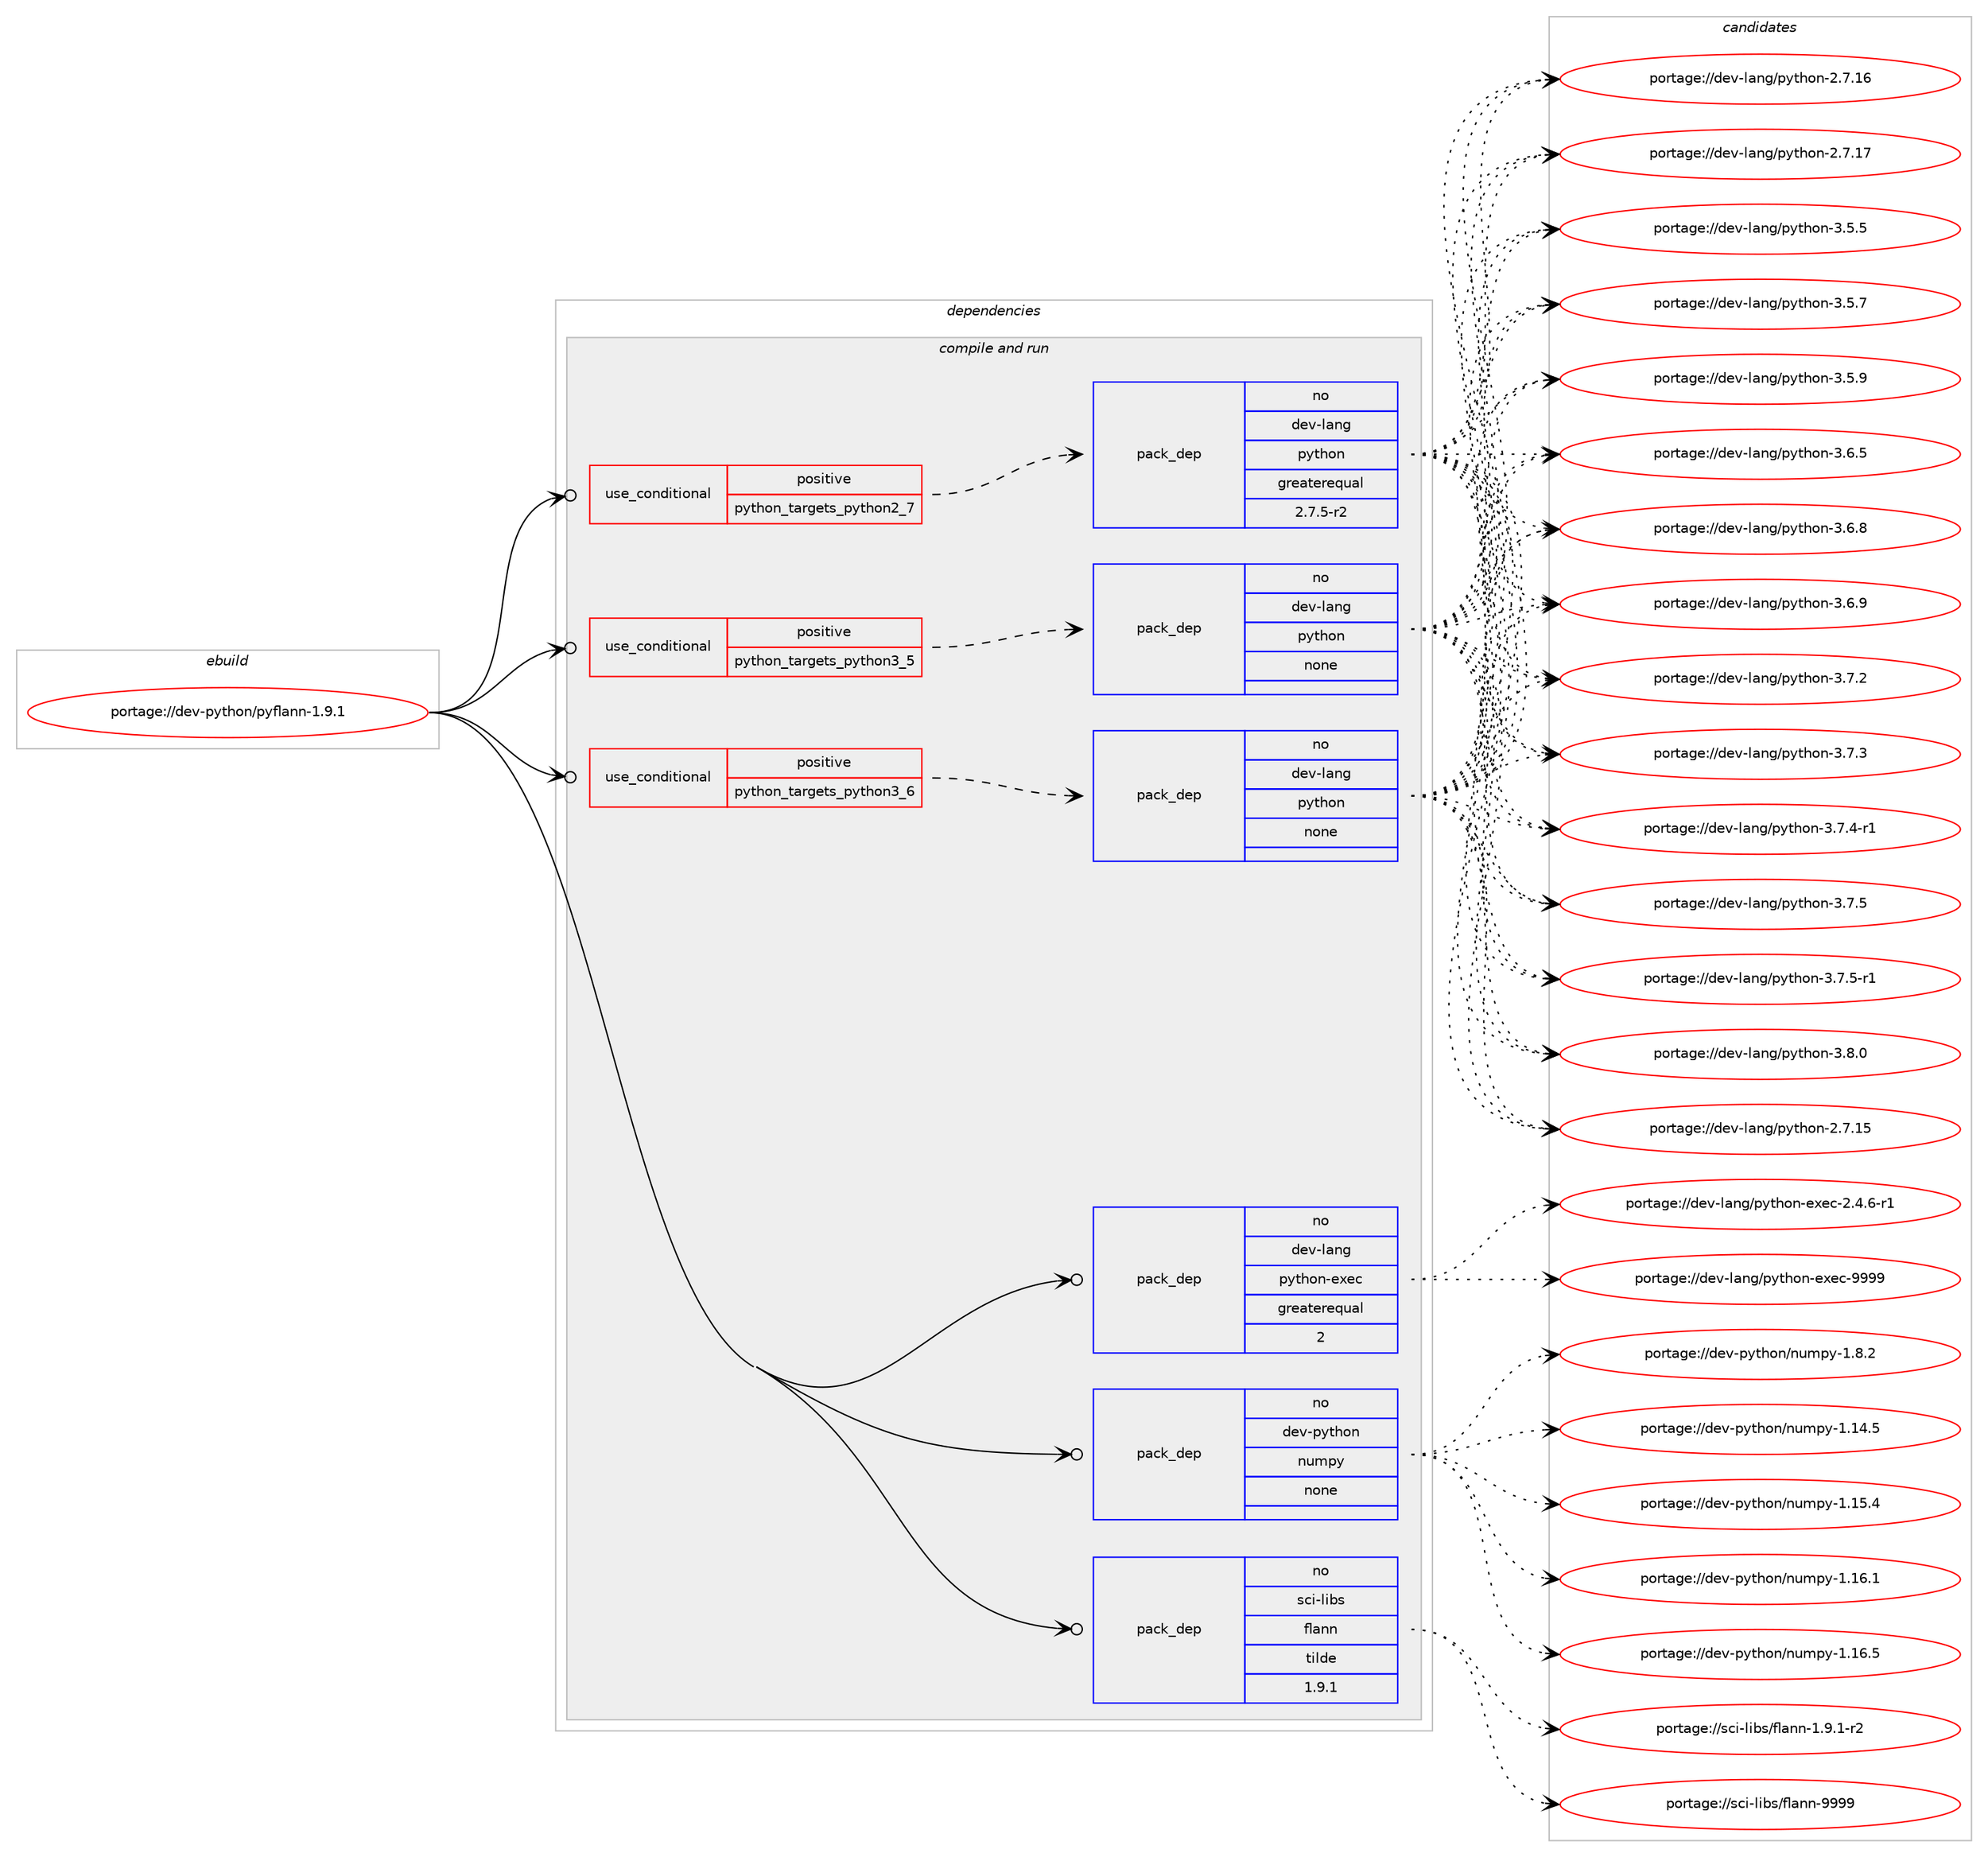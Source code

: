 digraph prolog {

# *************
# Graph options
# *************

newrank=true;
concentrate=true;
compound=true;
graph [rankdir=LR,fontname=Helvetica,fontsize=10,ranksep=1.5];#, ranksep=2.5, nodesep=0.2];
edge  [arrowhead=vee];
node  [fontname=Helvetica,fontsize=10];

# **********
# The ebuild
# **********

subgraph cluster_leftcol {
color=gray;
rank=same;
label=<<i>ebuild</i>>;
id [label="portage://dev-python/pyflann-1.9.1", color=red, width=4, href="../dev-python/pyflann-1.9.1.svg"];
}

# ****************
# The dependencies
# ****************

subgraph cluster_midcol {
color=gray;
label=<<i>dependencies</i>>;
subgraph cluster_compile {
fillcolor="#eeeeee";
style=filled;
label=<<i>compile</i>>;
}
subgraph cluster_compileandrun {
fillcolor="#eeeeee";
style=filled;
label=<<i>compile and run</i>>;
subgraph cond35121 {
dependency160663 [label=<<TABLE BORDER="0" CELLBORDER="1" CELLSPACING="0" CELLPADDING="4"><TR><TD ROWSPAN="3" CELLPADDING="10">use_conditional</TD></TR><TR><TD>positive</TD></TR><TR><TD>python_targets_python2_7</TD></TR></TABLE>>, shape=none, color=red];
subgraph pack122177 {
dependency160664 [label=<<TABLE BORDER="0" CELLBORDER="1" CELLSPACING="0" CELLPADDING="4" WIDTH="220"><TR><TD ROWSPAN="6" CELLPADDING="30">pack_dep</TD></TR><TR><TD WIDTH="110">no</TD></TR><TR><TD>dev-lang</TD></TR><TR><TD>python</TD></TR><TR><TD>greaterequal</TD></TR><TR><TD>2.7.5-r2</TD></TR></TABLE>>, shape=none, color=blue];
}
dependency160663:e -> dependency160664:w [weight=20,style="dashed",arrowhead="vee"];
}
id:e -> dependency160663:w [weight=20,style="solid",arrowhead="odotvee"];
subgraph cond35122 {
dependency160665 [label=<<TABLE BORDER="0" CELLBORDER="1" CELLSPACING="0" CELLPADDING="4"><TR><TD ROWSPAN="3" CELLPADDING="10">use_conditional</TD></TR><TR><TD>positive</TD></TR><TR><TD>python_targets_python3_5</TD></TR></TABLE>>, shape=none, color=red];
subgraph pack122178 {
dependency160666 [label=<<TABLE BORDER="0" CELLBORDER="1" CELLSPACING="0" CELLPADDING="4" WIDTH="220"><TR><TD ROWSPAN="6" CELLPADDING="30">pack_dep</TD></TR><TR><TD WIDTH="110">no</TD></TR><TR><TD>dev-lang</TD></TR><TR><TD>python</TD></TR><TR><TD>none</TD></TR><TR><TD></TD></TR></TABLE>>, shape=none, color=blue];
}
dependency160665:e -> dependency160666:w [weight=20,style="dashed",arrowhead="vee"];
}
id:e -> dependency160665:w [weight=20,style="solid",arrowhead="odotvee"];
subgraph cond35123 {
dependency160667 [label=<<TABLE BORDER="0" CELLBORDER="1" CELLSPACING="0" CELLPADDING="4"><TR><TD ROWSPAN="3" CELLPADDING="10">use_conditional</TD></TR><TR><TD>positive</TD></TR><TR><TD>python_targets_python3_6</TD></TR></TABLE>>, shape=none, color=red];
subgraph pack122179 {
dependency160668 [label=<<TABLE BORDER="0" CELLBORDER="1" CELLSPACING="0" CELLPADDING="4" WIDTH="220"><TR><TD ROWSPAN="6" CELLPADDING="30">pack_dep</TD></TR><TR><TD WIDTH="110">no</TD></TR><TR><TD>dev-lang</TD></TR><TR><TD>python</TD></TR><TR><TD>none</TD></TR><TR><TD></TD></TR></TABLE>>, shape=none, color=blue];
}
dependency160667:e -> dependency160668:w [weight=20,style="dashed",arrowhead="vee"];
}
id:e -> dependency160667:w [weight=20,style="solid",arrowhead="odotvee"];
subgraph pack122180 {
dependency160669 [label=<<TABLE BORDER="0" CELLBORDER="1" CELLSPACING="0" CELLPADDING="4" WIDTH="220"><TR><TD ROWSPAN="6" CELLPADDING="30">pack_dep</TD></TR><TR><TD WIDTH="110">no</TD></TR><TR><TD>dev-lang</TD></TR><TR><TD>python-exec</TD></TR><TR><TD>greaterequal</TD></TR><TR><TD>2</TD></TR></TABLE>>, shape=none, color=blue];
}
id:e -> dependency160669:w [weight=20,style="solid",arrowhead="odotvee"];
subgraph pack122181 {
dependency160670 [label=<<TABLE BORDER="0" CELLBORDER="1" CELLSPACING="0" CELLPADDING="4" WIDTH="220"><TR><TD ROWSPAN="6" CELLPADDING="30">pack_dep</TD></TR><TR><TD WIDTH="110">no</TD></TR><TR><TD>dev-python</TD></TR><TR><TD>numpy</TD></TR><TR><TD>none</TD></TR><TR><TD></TD></TR></TABLE>>, shape=none, color=blue];
}
id:e -> dependency160670:w [weight=20,style="solid",arrowhead="odotvee"];
subgraph pack122182 {
dependency160671 [label=<<TABLE BORDER="0" CELLBORDER="1" CELLSPACING="0" CELLPADDING="4" WIDTH="220"><TR><TD ROWSPAN="6" CELLPADDING="30">pack_dep</TD></TR><TR><TD WIDTH="110">no</TD></TR><TR><TD>sci-libs</TD></TR><TR><TD>flann</TD></TR><TR><TD>tilde</TD></TR><TR><TD>1.9.1</TD></TR></TABLE>>, shape=none, color=blue];
}
id:e -> dependency160671:w [weight=20,style="solid",arrowhead="odotvee"];
}
subgraph cluster_run {
fillcolor="#eeeeee";
style=filled;
label=<<i>run</i>>;
}
}

# **************
# The candidates
# **************

subgraph cluster_choices {
rank=same;
color=gray;
label=<<i>candidates</i>>;

subgraph choice122177 {
color=black;
nodesep=1;
choiceportage10010111845108971101034711212111610411111045504655464953 [label="portage://dev-lang/python-2.7.15", color=red, width=4,href="../dev-lang/python-2.7.15.svg"];
choiceportage10010111845108971101034711212111610411111045504655464954 [label="portage://dev-lang/python-2.7.16", color=red, width=4,href="../dev-lang/python-2.7.16.svg"];
choiceportage10010111845108971101034711212111610411111045504655464955 [label="portage://dev-lang/python-2.7.17", color=red, width=4,href="../dev-lang/python-2.7.17.svg"];
choiceportage100101118451089711010347112121116104111110455146534653 [label="portage://dev-lang/python-3.5.5", color=red, width=4,href="../dev-lang/python-3.5.5.svg"];
choiceportage100101118451089711010347112121116104111110455146534655 [label="portage://dev-lang/python-3.5.7", color=red, width=4,href="../dev-lang/python-3.5.7.svg"];
choiceportage100101118451089711010347112121116104111110455146534657 [label="portage://dev-lang/python-3.5.9", color=red, width=4,href="../dev-lang/python-3.5.9.svg"];
choiceportage100101118451089711010347112121116104111110455146544653 [label="portage://dev-lang/python-3.6.5", color=red, width=4,href="../dev-lang/python-3.6.5.svg"];
choiceportage100101118451089711010347112121116104111110455146544656 [label="portage://dev-lang/python-3.6.8", color=red, width=4,href="../dev-lang/python-3.6.8.svg"];
choiceportage100101118451089711010347112121116104111110455146544657 [label="portage://dev-lang/python-3.6.9", color=red, width=4,href="../dev-lang/python-3.6.9.svg"];
choiceportage100101118451089711010347112121116104111110455146554650 [label="portage://dev-lang/python-3.7.2", color=red, width=4,href="../dev-lang/python-3.7.2.svg"];
choiceportage100101118451089711010347112121116104111110455146554651 [label="portage://dev-lang/python-3.7.3", color=red, width=4,href="../dev-lang/python-3.7.3.svg"];
choiceportage1001011184510897110103471121211161041111104551465546524511449 [label="portage://dev-lang/python-3.7.4-r1", color=red, width=4,href="../dev-lang/python-3.7.4-r1.svg"];
choiceportage100101118451089711010347112121116104111110455146554653 [label="portage://dev-lang/python-3.7.5", color=red, width=4,href="../dev-lang/python-3.7.5.svg"];
choiceportage1001011184510897110103471121211161041111104551465546534511449 [label="portage://dev-lang/python-3.7.5-r1", color=red, width=4,href="../dev-lang/python-3.7.5-r1.svg"];
choiceportage100101118451089711010347112121116104111110455146564648 [label="portage://dev-lang/python-3.8.0", color=red, width=4,href="../dev-lang/python-3.8.0.svg"];
dependency160664:e -> choiceportage10010111845108971101034711212111610411111045504655464953:w [style=dotted,weight="100"];
dependency160664:e -> choiceportage10010111845108971101034711212111610411111045504655464954:w [style=dotted,weight="100"];
dependency160664:e -> choiceportage10010111845108971101034711212111610411111045504655464955:w [style=dotted,weight="100"];
dependency160664:e -> choiceportage100101118451089711010347112121116104111110455146534653:w [style=dotted,weight="100"];
dependency160664:e -> choiceportage100101118451089711010347112121116104111110455146534655:w [style=dotted,weight="100"];
dependency160664:e -> choiceportage100101118451089711010347112121116104111110455146534657:w [style=dotted,weight="100"];
dependency160664:e -> choiceportage100101118451089711010347112121116104111110455146544653:w [style=dotted,weight="100"];
dependency160664:e -> choiceportage100101118451089711010347112121116104111110455146544656:w [style=dotted,weight="100"];
dependency160664:e -> choiceportage100101118451089711010347112121116104111110455146544657:w [style=dotted,weight="100"];
dependency160664:e -> choiceportage100101118451089711010347112121116104111110455146554650:w [style=dotted,weight="100"];
dependency160664:e -> choiceportage100101118451089711010347112121116104111110455146554651:w [style=dotted,weight="100"];
dependency160664:e -> choiceportage1001011184510897110103471121211161041111104551465546524511449:w [style=dotted,weight="100"];
dependency160664:e -> choiceportage100101118451089711010347112121116104111110455146554653:w [style=dotted,weight="100"];
dependency160664:e -> choiceportage1001011184510897110103471121211161041111104551465546534511449:w [style=dotted,weight="100"];
dependency160664:e -> choiceportage100101118451089711010347112121116104111110455146564648:w [style=dotted,weight="100"];
}
subgraph choice122178 {
color=black;
nodesep=1;
choiceportage10010111845108971101034711212111610411111045504655464953 [label="portage://dev-lang/python-2.7.15", color=red, width=4,href="../dev-lang/python-2.7.15.svg"];
choiceportage10010111845108971101034711212111610411111045504655464954 [label="portage://dev-lang/python-2.7.16", color=red, width=4,href="../dev-lang/python-2.7.16.svg"];
choiceportage10010111845108971101034711212111610411111045504655464955 [label="portage://dev-lang/python-2.7.17", color=red, width=4,href="../dev-lang/python-2.7.17.svg"];
choiceportage100101118451089711010347112121116104111110455146534653 [label="portage://dev-lang/python-3.5.5", color=red, width=4,href="../dev-lang/python-3.5.5.svg"];
choiceportage100101118451089711010347112121116104111110455146534655 [label="portage://dev-lang/python-3.5.7", color=red, width=4,href="../dev-lang/python-3.5.7.svg"];
choiceportage100101118451089711010347112121116104111110455146534657 [label="portage://dev-lang/python-3.5.9", color=red, width=4,href="../dev-lang/python-3.5.9.svg"];
choiceportage100101118451089711010347112121116104111110455146544653 [label="portage://dev-lang/python-3.6.5", color=red, width=4,href="../dev-lang/python-3.6.5.svg"];
choiceportage100101118451089711010347112121116104111110455146544656 [label="portage://dev-lang/python-3.6.8", color=red, width=4,href="../dev-lang/python-3.6.8.svg"];
choiceportage100101118451089711010347112121116104111110455146544657 [label="portage://dev-lang/python-3.6.9", color=red, width=4,href="../dev-lang/python-3.6.9.svg"];
choiceportage100101118451089711010347112121116104111110455146554650 [label="portage://dev-lang/python-3.7.2", color=red, width=4,href="../dev-lang/python-3.7.2.svg"];
choiceportage100101118451089711010347112121116104111110455146554651 [label="portage://dev-lang/python-3.7.3", color=red, width=4,href="../dev-lang/python-3.7.3.svg"];
choiceportage1001011184510897110103471121211161041111104551465546524511449 [label="portage://dev-lang/python-3.7.4-r1", color=red, width=4,href="../dev-lang/python-3.7.4-r1.svg"];
choiceportage100101118451089711010347112121116104111110455146554653 [label="portage://dev-lang/python-3.7.5", color=red, width=4,href="../dev-lang/python-3.7.5.svg"];
choiceportage1001011184510897110103471121211161041111104551465546534511449 [label="portage://dev-lang/python-3.7.5-r1", color=red, width=4,href="../dev-lang/python-3.7.5-r1.svg"];
choiceportage100101118451089711010347112121116104111110455146564648 [label="portage://dev-lang/python-3.8.0", color=red, width=4,href="../dev-lang/python-3.8.0.svg"];
dependency160666:e -> choiceportage10010111845108971101034711212111610411111045504655464953:w [style=dotted,weight="100"];
dependency160666:e -> choiceportage10010111845108971101034711212111610411111045504655464954:w [style=dotted,weight="100"];
dependency160666:e -> choiceportage10010111845108971101034711212111610411111045504655464955:w [style=dotted,weight="100"];
dependency160666:e -> choiceportage100101118451089711010347112121116104111110455146534653:w [style=dotted,weight="100"];
dependency160666:e -> choiceportage100101118451089711010347112121116104111110455146534655:w [style=dotted,weight="100"];
dependency160666:e -> choiceportage100101118451089711010347112121116104111110455146534657:w [style=dotted,weight="100"];
dependency160666:e -> choiceportage100101118451089711010347112121116104111110455146544653:w [style=dotted,weight="100"];
dependency160666:e -> choiceportage100101118451089711010347112121116104111110455146544656:w [style=dotted,weight="100"];
dependency160666:e -> choiceportage100101118451089711010347112121116104111110455146544657:w [style=dotted,weight="100"];
dependency160666:e -> choiceportage100101118451089711010347112121116104111110455146554650:w [style=dotted,weight="100"];
dependency160666:e -> choiceportage100101118451089711010347112121116104111110455146554651:w [style=dotted,weight="100"];
dependency160666:e -> choiceportage1001011184510897110103471121211161041111104551465546524511449:w [style=dotted,weight="100"];
dependency160666:e -> choiceportage100101118451089711010347112121116104111110455146554653:w [style=dotted,weight="100"];
dependency160666:e -> choiceportage1001011184510897110103471121211161041111104551465546534511449:w [style=dotted,weight="100"];
dependency160666:e -> choiceportage100101118451089711010347112121116104111110455146564648:w [style=dotted,weight="100"];
}
subgraph choice122179 {
color=black;
nodesep=1;
choiceportage10010111845108971101034711212111610411111045504655464953 [label="portage://dev-lang/python-2.7.15", color=red, width=4,href="../dev-lang/python-2.7.15.svg"];
choiceportage10010111845108971101034711212111610411111045504655464954 [label="portage://dev-lang/python-2.7.16", color=red, width=4,href="../dev-lang/python-2.7.16.svg"];
choiceportage10010111845108971101034711212111610411111045504655464955 [label="portage://dev-lang/python-2.7.17", color=red, width=4,href="../dev-lang/python-2.7.17.svg"];
choiceportage100101118451089711010347112121116104111110455146534653 [label="portage://dev-lang/python-3.5.5", color=red, width=4,href="../dev-lang/python-3.5.5.svg"];
choiceportage100101118451089711010347112121116104111110455146534655 [label="portage://dev-lang/python-3.5.7", color=red, width=4,href="../dev-lang/python-3.5.7.svg"];
choiceportage100101118451089711010347112121116104111110455146534657 [label="portage://dev-lang/python-3.5.9", color=red, width=4,href="../dev-lang/python-3.5.9.svg"];
choiceportage100101118451089711010347112121116104111110455146544653 [label="portage://dev-lang/python-3.6.5", color=red, width=4,href="../dev-lang/python-3.6.5.svg"];
choiceportage100101118451089711010347112121116104111110455146544656 [label="portage://dev-lang/python-3.6.8", color=red, width=4,href="../dev-lang/python-3.6.8.svg"];
choiceportage100101118451089711010347112121116104111110455146544657 [label="portage://dev-lang/python-3.6.9", color=red, width=4,href="../dev-lang/python-3.6.9.svg"];
choiceportage100101118451089711010347112121116104111110455146554650 [label="portage://dev-lang/python-3.7.2", color=red, width=4,href="../dev-lang/python-3.7.2.svg"];
choiceportage100101118451089711010347112121116104111110455146554651 [label="portage://dev-lang/python-3.7.3", color=red, width=4,href="../dev-lang/python-3.7.3.svg"];
choiceportage1001011184510897110103471121211161041111104551465546524511449 [label="portage://dev-lang/python-3.7.4-r1", color=red, width=4,href="../dev-lang/python-3.7.4-r1.svg"];
choiceportage100101118451089711010347112121116104111110455146554653 [label="portage://dev-lang/python-3.7.5", color=red, width=4,href="../dev-lang/python-3.7.5.svg"];
choiceportage1001011184510897110103471121211161041111104551465546534511449 [label="portage://dev-lang/python-3.7.5-r1", color=red, width=4,href="../dev-lang/python-3.7.5-r1.svg"];
choiceportage100101118451089711010347112121116104111110455146564648 [label="portage://dev-lang/python-3.8.0", color=red, width=4,href="../dev-lang/python-3.8.0.svg"];
dependency160668:e -> choiceportage10010111845108971101034711212111610411111045504655464953:w [style=dotted,weight="100"];
dependency160668:e -> choiceportage10010111845108971101034711212111610411111045504655464954:w [style=dotted,weight="100"];
dependency160668:e -> choiceportage10010111845108971101034711212111610411111045504655464955:w [style=dotted,weight="100"];
dependency160668:e -> choiceportage100101118451089711010347112121116104111110455146534653:w [style=dotted,weight="100"];
dependency160668:e -> choiceportage100101118451089711010347112121116104111110455146534655:w [style=dotted,weight="100"];
dependency160668:e -> choiceportage100101118451089711010347112121116104111110455146534657:w [style=dotted,weight="100"];
dependency160668:e -> choiceportage100101118451089711010347112121116104111110455146544653:w [style=dotted,weight="100"];
dependency160668:e -> choiceportage100101118451089711010347112121116104111110455146544656:w [style=dotted,weight="100"];
dependency160668:e -> choiceportage100101118451089711010347112121116104111110455146544657:w [style=dotted,weight="100"];
dependency160668:e -> choiceportage100101118451089711010347112121116104111110455146554650:w [style=dotted,weight="100"];
dependency160668:e -> choiceportage100101118451089711010347112121116104111110455146554651:w [style=dotted,weight="100"];
dependency160668:e -> choiceportage1001011184510897110103471121211161041111104551465546524511449:w [style=dotted,weight="100"];
dependency160668:e -> choiceportage100101118451089711010347112121116104111110455146554653:w [style=dotted,weight="100"];
dependency160668:e -> choiceportage1001011184510897110103471121211161041111104551465546534511449:w [style=dotted,weight="100"];
dependency160668:e -> choiceportage100101118451089711010347112121116104111110455146564648:w [style=dotted,weight="100"];
}
subgraph choice122180 {
color=black;
nodesep=1;
choiceportage10010111845108971101034711212111610411111045101120101994550465246544511449 [label="portage://dev-lang/python-exec-2.4.6-r1", color=red, width=4,href="../dev-lang/python-exec-2.4.6-r1.svg"];
choiceportage10010111845108971101034711212111610411111045101120101994557575757 [label="portage://dev-lang/python-exec-9999", color=red, width=4,href="../dev-lang/python-exec-9999.svg"];
dependency160669:e -> choiceportage10010111845108971101034711212111610411111045101120101994550465246544511449:w [style=dotted,weight="100"];
dependency160669:e -> choiceportage10010111845108971101034711212111610411111045101120101994557575757:w [style=dotted,weight="100"];
}
subgraph choice122181 {
color=black;
nodesep=1;
choiceportage100101118451121211161041111104711011710911212145494649524653 [label="portage://dev-python/numpy-1.14.5", color=red, width=4,href="../dev-python/numpy-1.14.5.svg"];
choiceportage100101118451121211161041111104711011710911212145494649534652 [label="portage://dev-python/numpy-1.15.4", color=red, width=4,href="../dev-python/numpy-1.15.4.svg"];
choiceportage100101118451121211161041111104711011710911212145494649544649 [label="portage://dev-python/numpy-1.16.1", color=red, width=4,href="../dev-python/numpy-1.16.1.svg"];
choiceportage100101118451121211161041111104711011710911212145494649544653 [label="portage://dev-python/numpy-1.16.5", color=red, width=4,href="../dev-python/numpy-1.16.5.svg"];
choiceportage1001011184511212111610411111047110117109112121454946564650 [label="portage://dev-python/numpy-1.8.2", color=red, width=4,href="../dev-python/numpy-1.8.2.svg"];
dependency160670:e -> choiceportage100101118451121211161041111104711011710911212145494649524653:w [style=dotted,weight="100"];
dependency160670:e -> choiceportage100101118451121211161041111104711011710911212145494649534652:w [style=dotted,weight="100"];
dependency160670:e -> choiceportage100101118451121211161041111104711011710911212145494649544649:w [style=dotted,weight="100"];
dependency160670:e -> choiceportage100101118451121211161041111104711011710911212145494649544653:w [style=dotted,weight="100"];
dependency160670:e -> choiceportage1001011184511212111610411111047110117109112121454946564650:w [style=dotted,weight="100"];
}
subgraph choice122182 {
color=black;
nodesep=1;
choiceportage11599105451081059811547102108971101104549465746494511450 [label="portage://sci-libs/flann-1.9.1-r2", color=red, width=4,href="../sci-libs/flann-1.9.1-r2.svg"];
choiceportage11599105451081059811547102108971101104557575757 [label="portage://sci-libs/flann-9999", color=red, width=4,href="../sci-libs/flann-9999.svg"];
dependency160671:e -> choiceportage11599105451081059811547102108971101104549465746494511450:w [style=dotted,weight="100"];
dependency160671:e -> choiceportage11599105451081059811547102108971101104557575757:w [style=dotted,weight="100"];
}
}

}
